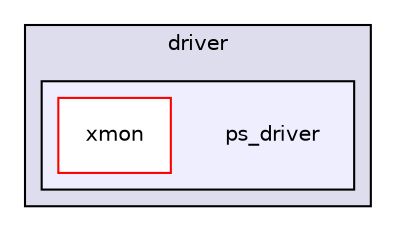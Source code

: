 digraph "fpsoc/driver/ps_driver" {
  compound=true
  node [ fontsize="10", fontname="Helvetica"];
  edge [ labelfontsize="10", labelfontname="Helvetica"];
  subgraph clusterdir_57d5b9b58f4b925378ff2c5e15cdb3b5 {
    graph [ bgcolor="#ddddee", pencolor="black", label="driver" fontname="Helvetica", fontsize="10", URL="dir_57d5b9b58f4b925378ff2c5e15cdb3b5.html"]
  subgraph clusterdir_a142bca7253ca5dd8b1ad96ffc0e37e7 {
    graph [ bgcolor="#eeeeff", pencolor="black", label="" URL="dir_a142bca7253ca5dd8b1ad96ffc0e37e7.html"];
    dir_a142bca7253ca5dd8b1ad96ffc0e37e7 [shape=plaintext label="ps_driver"];
    dir_c76f725bd5044fb4899ce90b3b5d6099 [shape=box label="xmon" color="red" fillcolor="white" style="filled" URL="dir_c76f725bd5044fb4899ce90b3b5d6099.html"];
  }
  }
}
